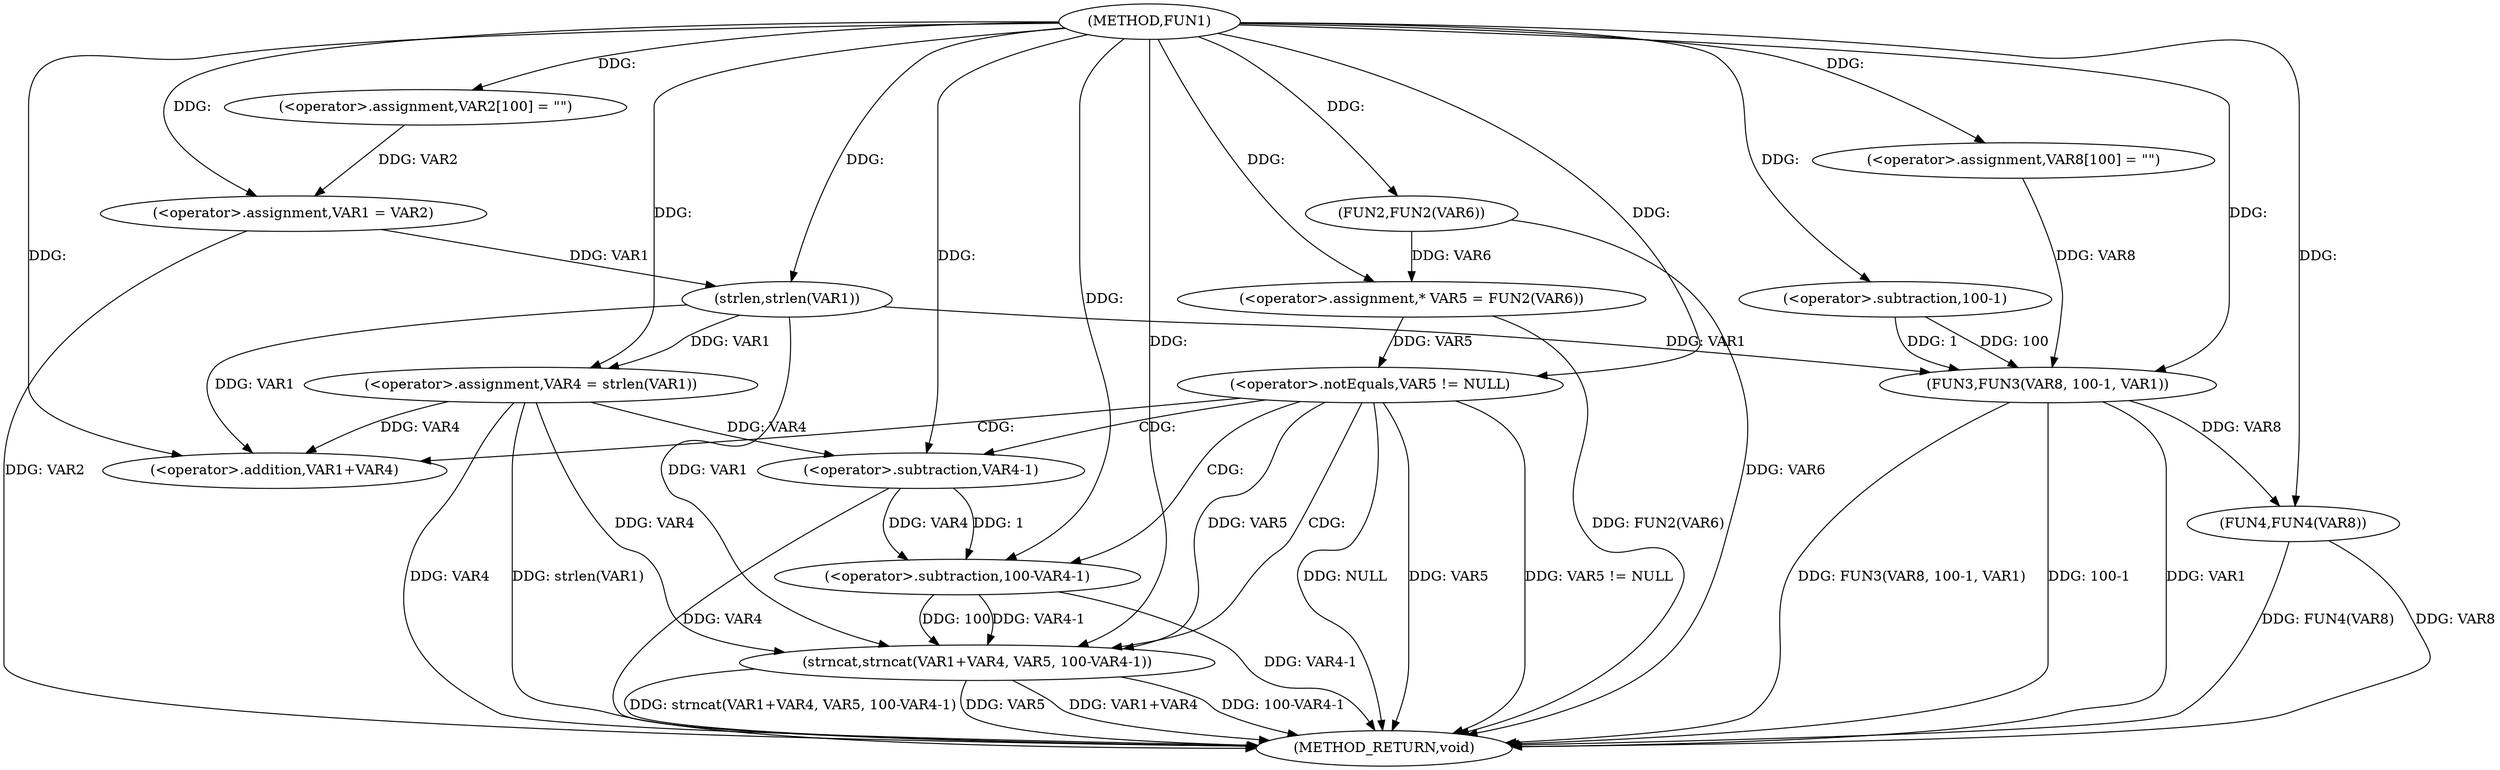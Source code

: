 digraph FUN1 {  
"1000100" [label = "(METHOD,FUN1)" ]
"1000153" [label = "(METHOD_RETURN,void)" ]
"1000104" [label = "(<operator>.assignment,VAR2[100] = \"\")" ]
"1000107" [label = "(<operator>.assignment,VAR1 = VAR2)" ]
"1000114" [label = "(<operator>.assignment,VAR4 = strlen(VAR1))" ]
"1000116" [label = "(strlen,strlen(VAR1))" ]
"1000119" [label = "(<operator>.assignment,* VAR5 = FUN2(VAR6))" ]
"1000121" [label = "(FUN2,FUN2(VAR6))" ]
"1000124" [label = "(<operator>.notEquals,VAR5 != NULL)" ]
"1000128" [label = "(strncat,strncat(VAR1+VAR4, VAR5, 100-VAR4-1))" ]
"1000129" [label = "(<operator>.addition,VAR1+VAR4)" ]
"1000133" [label = "(<operator>.subtraction,100-VAR4-1)" ]
"1000135" [label = "(<operator>.subtraction,VAR4-1)" ]
"1000142" [label = "(<operator>.assignment,VAR8[100] = \"\")" ]
"1000145" [label = "(FUN3,FUN3(VAR8, 100-1, VAR1))" ]
"1000147" [label = "(<operator>.subtraction,100-1)" ]
"1000151" [label = "(FUN4,FUN4(VAR8))" ]
  "1000124" -> "1000153"  [ label = "DDG: NULL"] 
  "1000124" -> "1000153"  [ label = "DDG: VAR5"] 
  "1000128" -> "1000153"  [ label = "DDG: VAR5"] 
  "1000151" -> "1000153"  [ label = "DDG: VAR8"] 
  "1000128" -> "1000153"  [ label = "DDG: VAR1+VAR4"] 
  "1000128" -> "1000153"  [ label = "DDG: 100-VAR4-1"] 
  "1000133" -> "1000153"  [ label = "DDG: VAR4-1"] 
  "1000145" -> "1000153"  [ label = "DDG: VAR1"] 
  "1000128" -> "1000153"  [ label = "DDG: strncat(VAR1+VAR4, VAR5, 100-VAR4-1)"] 
  "1000107" -> "1000153"  [ label = "DDG: VAR2"] 
  "1000124" -> "1000153"  [ label = "DDG: VAR5 != NULL"] 
  "1000151" -> "1000153"  [ label = "DDG: FUN4(VAR8)"] 
  "1000114" -> "1000153"  [ label = "DDG: VAR4"] 
  "1000119" -> "1000153"  [ label = "DDG: FUN2(VAR6)"] 
  "1000135" -> "1000153"  [ label = "DDG: VAR4"] 
  "1000121" -> "1000153"  [ label = "DDG: VAR6"] 
  "1000145" -> "1000153"  [ label = "DDG: FUN3(VAR8, 100-1, VAR1)"] 
  "1000145" -> "1000153"  [ label = "DDG: 100-1"] 
  "1000114" -> "1000153"  [ label = "DDG: strlen(VAR1)"] 
  "1000100" -> "1000104"  [ label = "DDG: "] 
  "1000104" -> "1000107"  [ label = "DDG: VAR2"] 
  "1000100" -> "1000107"  [ label = "DDG: "] 
  "1000116" -> "1000114"  [ label = "DDG: VAR1"] 
  "1000100" -> "1000114"  [ label = "DDG: "] 
  "1000107" -> "1000116"  [ label = "DDG: VAR1"] 
  "1000100" -> "1000116"  [ label = "DDG: "] 
  "1000121" -> "1000119"  [ label = "DDG: VAR6"] 
  "1000100" -> "1000119"  [ label = "DDG: "] 
  "1000100" -> "1000121"  [ label = "DDG: "] 
  "1000119" -> "1000124"  [ label = "DDG: VAR5"] 
  "1000100" -> "1000124"  [ label = "DDG: "] 
  "1000116" -> "1000128"  [ label = "DDG: VAR1"] 
  "1000100" -> "1000128"  [ label = "DDG: "] 
  "1000114" -> "1000128"  [ label = "DDG: VAR4"] 
  "1000116" -> "1000129"  [ label = "DDG: VAR1"] 
  "1000100" -> "1000129"  [ label = "DDG: "] 
  "1000114" -> "1000129"  [ label = "DDG: VAR4"] 
  "1000124" -> "1000128"  [ label = "DDG: VAR5"] 
  "1000133" -> "1000128"  [ label = "DDG: 100"] 
  "1000133" -> "1000128"  [ label = "DDG: VAR4-1"] 
  "1000100" -> "1000133"  [ label = "DDG: "] 
  "1000135" -> "1000133"  [ label = "DDG: VAR4"] 
  "1000135" -> "1000133"  [ label = "DDG: 1"] 
  "1000100" -> "1000135"  [ label = "DDG: "] 
  "1000114" -> "1000135"  [ label = "DDG: VAR4"] 
  "1000100" -> "1000142"  [ label = "DDG: "] 
  "1000142" -> "1000145"  [ label = "DDG: VAR8"] 
  "1000100" -> "1000145"  [ label = "DDG: "] 
  "1000147" -> "1000145"  [ label = "DDG: 100"] 
  "1000147" -> "1000145"  [ label = "DDG: 1"] 
  "1000100" -> "1000147"  [ label = "DDG: "] 
  "1000116" -> "1000145"  [ label = "DDG: VAR1"] 
  "1000145" -> "1000151"  [ label = "DDG: VAR8"] 
  "1000100" -> "1000151"  [ label = "DDG: "] 
  "1000124" -> "1000128"  [ label = "CDG: "] 
  "1000124" -> "1000133"  [ label = "CDG: "] 
  "1000124" -> "1000129"  [ label = "CDG: "] 
  "1000124" -> "1000135"  [ label = "CDG: "] 
}
